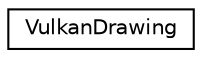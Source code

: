 digraph "Graphical Class Hierarchy"
{
 // LATEX_PDF_SIZE
  edge [fontname="Helvetica",fontsize="10",labelfontname="Helvetica",labelfontsize="10"];
  node [fontname="Helvetica",fontsize="10",shape=record];
  rankdir="LR";
  Node0 [label="VulkanDrawing",height=0.2,width=0.4,color="black", fillcolor="white", style="filled",URL="$class_vulkan_drawing.html",tooltip=" "];
}
